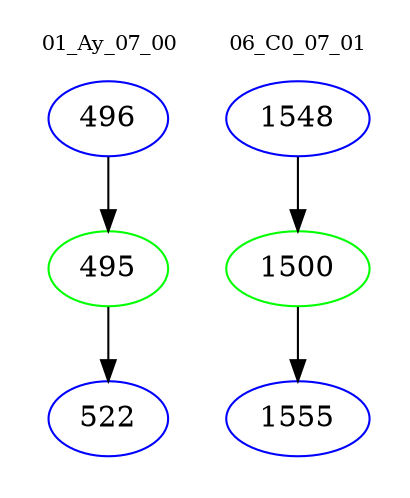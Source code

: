 digraph{
subgraph cluster_0 {
color = white
label = "01_Ay_07_00";
fontsize=10;
T0_496 [label="496", color="blue"]
T0_496 -> T0_495 [color="black"]
T0_495 [label="495", color="green"]
T0_495 -> T0_522 [color="black"]
T0_522 [label="522", color="blue"]
}
subgraph cluster_1 {
color = white
label = "06_C0_07_01";
fontsize=10;
T1_1548 [label="1548", color="blue"]
T1_1548 -> T1_1500 [color="black"]
T1_1500 [label="1500", color="green"]
T1_1500 -> T1_1555 [color="black"]
T1_1555 [label="1555", color="blue"]
}
}
